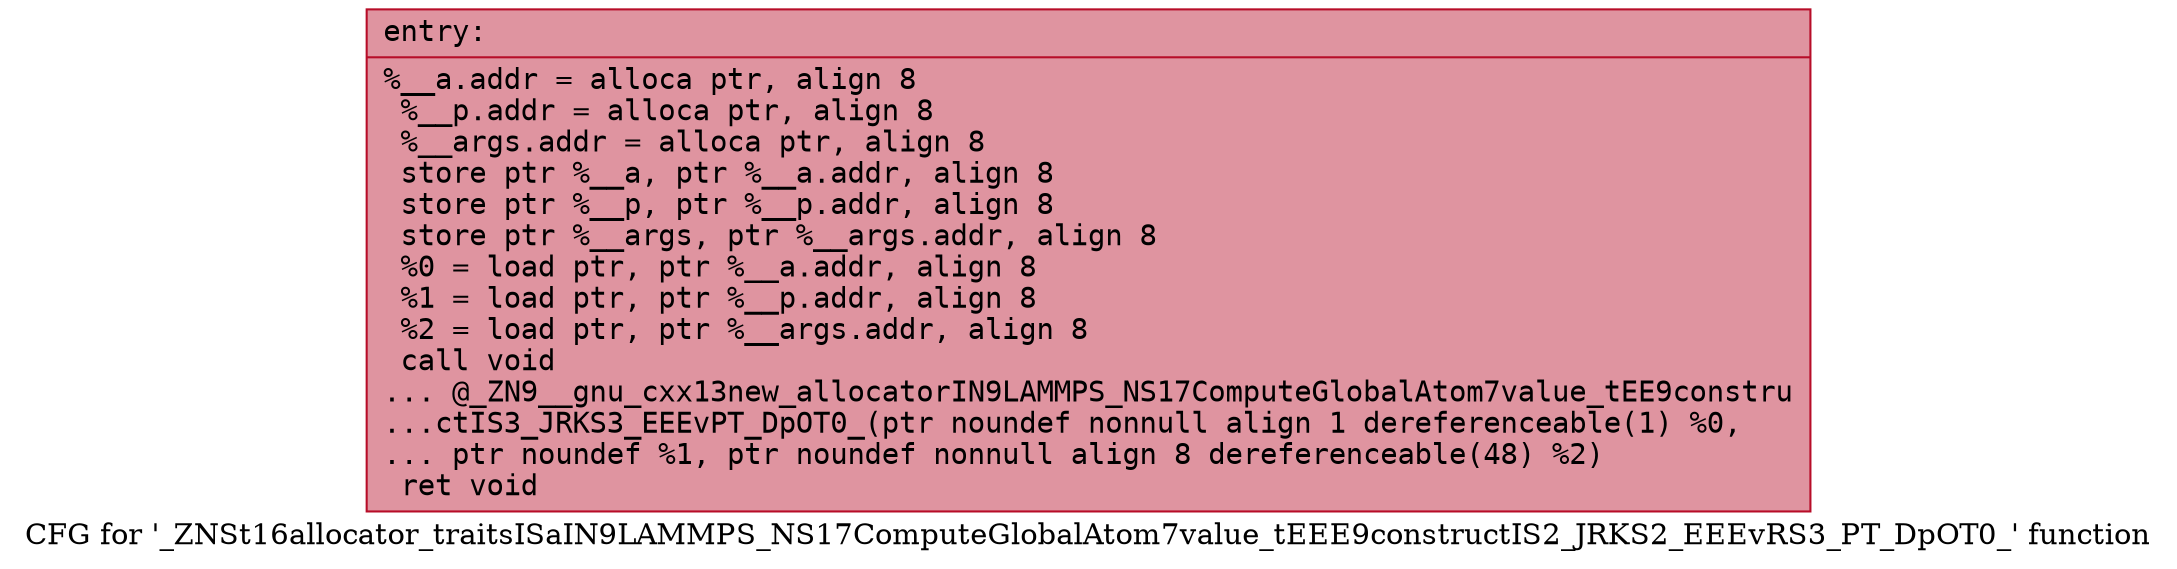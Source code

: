 digraph "CFG for '_ZNSt16allocator_traitsISaIN9LAMMPS_NS17ComputeGlobalAtom7value_tEEE9constructIS2_JRKS2_EEEvRS3_PT_DpOT0_' function" {
	label="CFG for '_ZNSt16allocator_traitsISaIN9LAMMPS_NS17ComputeGlobalAtom7value_tEEE9constructIS2_JRKS2_EEEvRS3_PT_DpOT0_' function";

	Node0x56131ebfd1a0 [shape=record,color="#b70d28ff", style=filled, fillcolor="#b70d2870" fontname="Courier",label="{entry:\l|  %__a.addr = alloca ptr, align 8\l  %__p.addr = alloca ptr, align 8\l  %__args.addr = alloca ptr, align 8\l  store ptr %__a, ptr %__a.addr, align 8\l  store ptr %__p, ptr %__p.addr, align 8\l  store ptr %__args, ptr %__args.addr, align 8\l  %0 = load ptr, ptr %__a.addr, align 8\l  %1 = load ptr, ptr %__p.addr, align 8\l  %2 = load ptr, ptr %__args.addr, align 8\l  call void\l... @_ZN9__gnu_cxx13new_allocatorIN9LAMMPS_NS17ComputeGlobalAtom7value_tEE9constru\l...ctIS3_JRKS3_EEEvPT_DpOT0_(ptr noundef nonnull align 1 dereferenceable(1) %0,\l... ptr noundef %1, ptr noundef nonnull align 8 dereferenceable(48) %2)\l  ret void\l}"];
}
